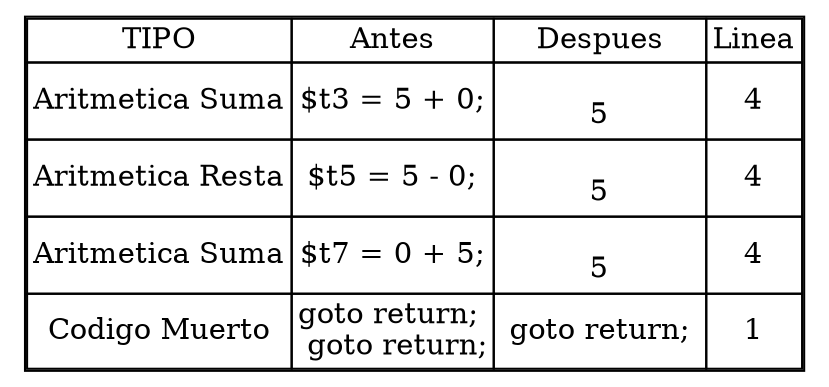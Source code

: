 digraph {
node0 [    shape=plaintext
    label=<

      <table cellspacing='0'>
      <tr><td>TIPO</td><td>Antes</td><td>Despues</td><td>Linea</td></tr>

<tr><td>Aritmetica Suma</td><td>

$t3 = 5 + 0;
</td><td>

<br/>5</td><td>4</td></tr>
<tr><td>Aritmetica Resta</td><td>

$t5 = 5 - 0;
</td><td>

<br/>5</td><td>4</td></tr><tr><td>Aritmetica Suma</td><td>

$t7 = 0 + 5;
</td><td>

<br/>5</td><td>4</td></tr><tr><td>Codigo Muerto</td><td>goto return; <br/> goto return;</td><td> goto return; </td><td>1</td></tr>    </table>
>];}